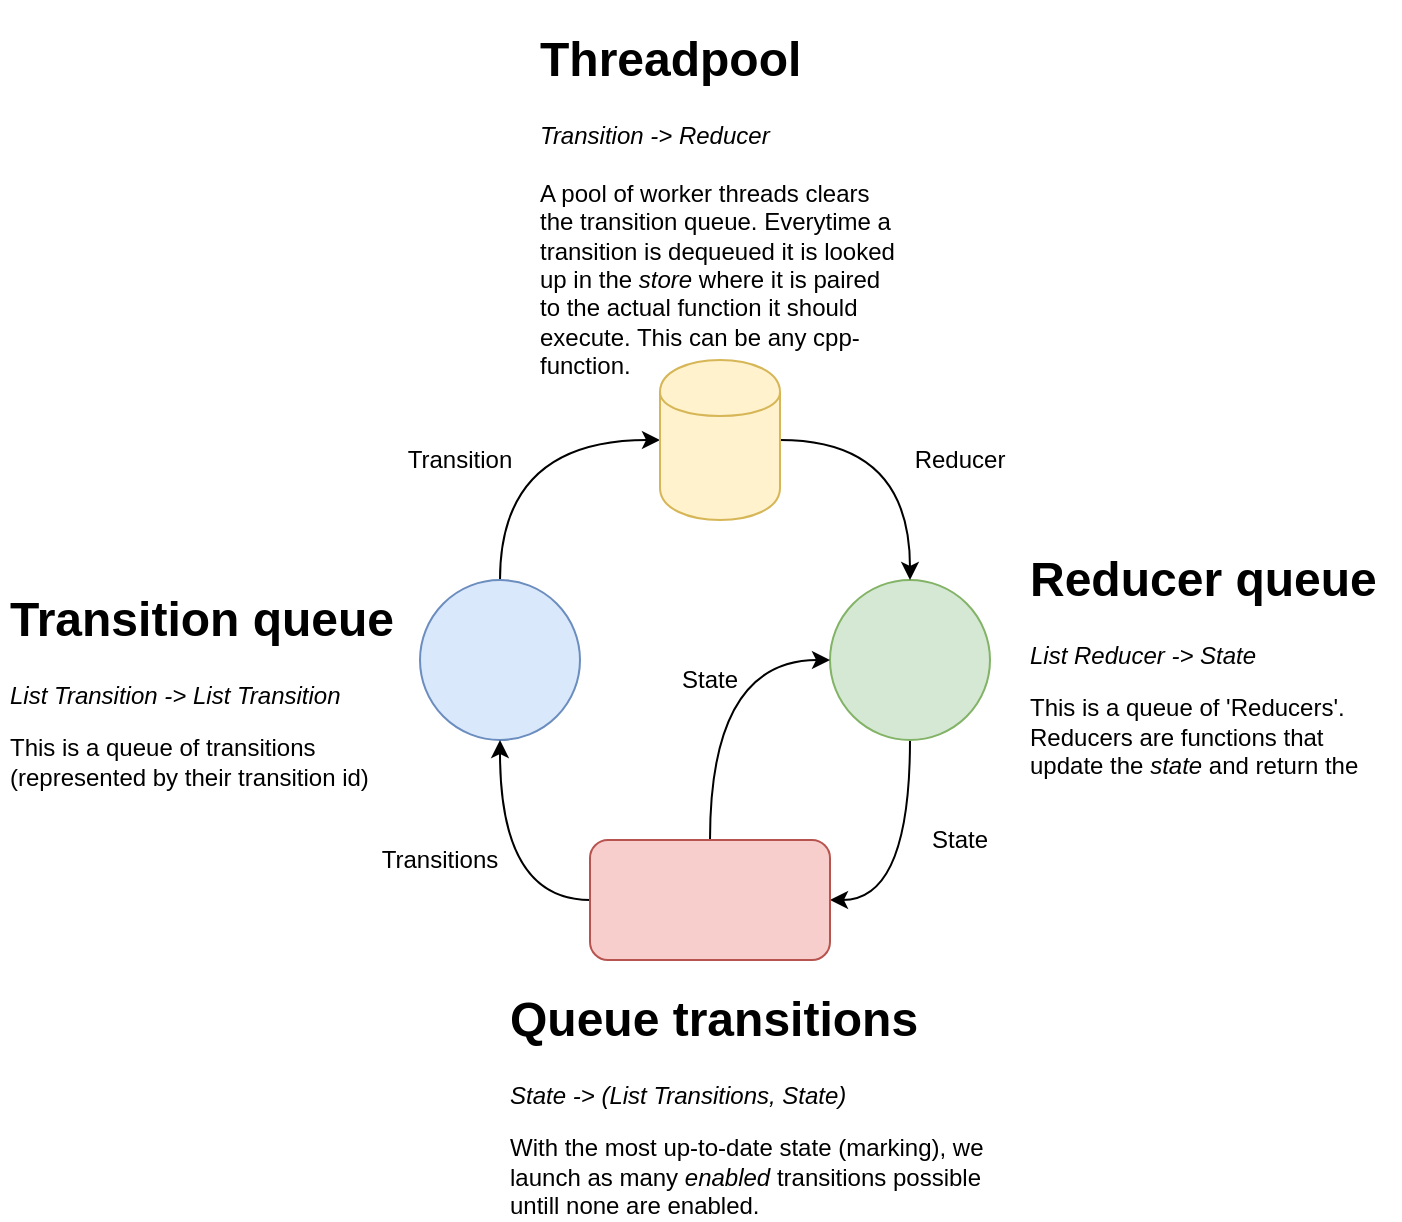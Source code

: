 <mxfile version="13.0.3" type="device"><diagram id="xcK6vMECu_Pod034k29O" name="Page-1"><mxGraphModel dx="498" dy="837" grid="1" gridSize="10" guides="1" tooltips="1" connect="1" arrows="1" fold="1" page="1" pageScale="1" pageWidth="850" pageHeight="1100" math="0" shadow="0"><root><mxCell id="0"/><mxCell id="1" parent="0"/><mxCell id="nUHTBr9aYNx-pcQYzwJb-15" style="edgeStyle=orthogonalEdgeStyle;curved=1;rounded=0;orthogonalLoop=1;jettySize=auto;html=1;exitX=0.5;exitY=0;exitDx=0;exitDy=0;entryX=0;entryY=0.5;entryDx=0;entryDy=0;" edge="1" parent="1" source="nUHTBr9aYNx-pcQYzwJb-1" target="nUHTBr9aYNx-pcQYzwJb-3"><mxGeometry relative="1" as="geometry"/></mxCell><mxCell id="nUHTBr9aYNx-pcQYzwJb-1" value="" style="ellipse;whiteSpace=wrap;html=1;aspect=fixed;fillColor=#dae8fc;strokeColor=#6c8ebf;" vertex="1" parent="1"><mxGeometry x="210" y="370" width="80" height="80" as="geometry"/></mxCell><mxCell id="nUHTBr9aYNx-pcQYzwJb-16" style="edgeStyle=orthogonalEdgeStyle;curved=1;rounded=0;orthogonalLoop=1;jettySize=auto;html=1;exitX=0.5;exitY=1;exitDx=0;exitDy=0;entryX=1;entryY=0.5;entryDx=0;entryDy=0;" edge="1" parent="1" source="nUHTBr9aYNx-pcQYzwJb-2" target="nUHTBr9aYNx-pcQYzwJb-7"><mxGeometry relative="1" as="geometry"/></mxCell><mxCell id="nUHTBr9aYNx-pcQYzwJb-2" value="" style="ellipse;whiteSpace=wrap;html=1;aspect=fixed;fillColor=#d5e8d4;strokeColor=#82b366;" vertex="1" parent="1"><mxGeometry x="415" y="370" width="80" height="80" as="geometry"/></mxCell><mxCell id="nUHTBr9aYNx-pcQYzwJb-14" style="edgeStyle=orthogonalEdgeStyle;rounded=0;orthogonalLoop=1;jettySize=auto;html=1;exitX=1;exitY=0.5;exitDx=0;exitDy=0;entryX=0.5;entryY=0;entryDx=0;entryDy=0;curved=1;" edge="1" parent="1" source="nUHTBr9aYNx-pcQYzwJb-3" target="nUHTBr9aYNx-pcQYzwJb-2"><mxGeometry relative="1" as="geometry"/></mxCell><mxCell id="nUHTBr9aYNx-pcQYzwJb-3" value="" style="shape=cylinder;whiteSpace=wrap;html=1;boundedLbl=1;backgroundOutline=1;fillColor=#fff2cc;strokeColor=#d6b656;" vertex="1" parent="1"><mxGeometry x="330" y="260" width="60" height="80" as="geometry"/></mxCell><mxCell id="nUHTBr9aYNx-pcQYzwJb-4" value="&lt;h1&gt;Transition queue&lt;/h1&gt;&lt;p&gt;&lt;i&gt;List Transition -&amp;gt; List Transition&amp;nbsp;&lt;/i&gt;&lt;/p&gt;&lt;p&gt;This is a queue of transitions (represented by their transition id)&lt;/p&gt;" style="text;html=1;strokeColor=none;fillColor=none;spacing=5;spacingTop=-20;whiteSpace=wrap;overflow=hidden;rounded=0;" vertex="1" parent="1"><mxGeometry y="370" width="230" height="120" as="geometry"/></mxCell><mxCell id="nUHTBr9aYNx-pcQYzwJb-5" value="&lt;h1&gt;Reducer queue&lt;/h1&gt;&lt;p&gt;&lt;i&gt;List Reducer -&amp;gt; State&lt;/i&gt;&lt;/p&gt;&lt;p&gt;This is a queue of 'Reducers'. Reducers are functions that update the &lt;i&gt;state&lt;/i&gt;&amp;nbsp;and return the new state.&amp;nbsp;&lt;/p&gt;" style="text;html=1;strokeColor=none;fillColor=none;spacing=5;spacingTop=-20;whiteSpace=wrap;overflow=hidden;rounded=0;" vertex="1" parent="1"><mxGeometry x="510" y="350" width="190" height="120" as="geometry"/></mxCell><mxCell id="nUHTBr9aYNx-pcQYzwJb-6" value="&lt;h1&gt;Threadpool&lt;/h1&gt;&lt;div&gt;&lt;span&gt;&lt;i&gt;Transition -&amp;gt; Reducer&lt;/i&gt;&lt;/span&gt;&lt;/div&gt;&lt;div&gt;&lt;span&gt;&lt;br&gt;&lt;/span&gt;&lt;/div&gt;&lt;div&gt;&lt;span&gt;A pool of worker threads clears the transition queue. Everytime a transition is dequeued it is looked up in the &lt;i&gt;store&lt;/i&gt;&amp;nbsp;where it is paired to the actual function it should execute. This can be any cpp-function.&lt;/span&gt;&lt;/div&gt;" style="text;html=1;strokeColor=none;fillColor=none;spacing=5;spacingTop=-20;whiteSpace=wrap;overflow=hidden;rounded=0;" vertex="1" parent="1"><mxGeometry x="265" y="90" width="190" height="180" as="geometry"/></mxCell><mxCell id="nUHTBr9aYNx-pcQYzwJb-17" style="edgeStyle=orthogonalEdgeStyle;curved=1;rounded=0;orthogonalLoop=1;jettySize=auto;html=1;exitX=0;exitY=0.5;exitDx=0;exitDy=0;entryX=0.5;entryY=1;entryDx=0;entryDy=0;" edge="1" parent="1" source="nUHTBr9aYNx-pcQYzwJb-7" target="nUHTBr9aYNx-pcQYzwJb-1"><mxGeometry relative="1" as="geometry"/></mxCell><mxCell id="nUHTBr9aYNx-pcQYzwJb-20" style="edgeStyle=orthogonalEdgeStyle;curved=1;rounded=0;orthogonalLoop=1;jettySize=auto;html=1;exitX=0.5;exitY=0;exitDx=0;exitDy=0;entryX=0;entryY=0.5;entryDx=0;entryDy=0;" edge="1" parent="1" source="nUHTBr9aYNx-pcQYzwJb-7" target="nUHTBr9aYNx-pcQYzwJb-2"><mxGeometry relative="1" as="geometry"/></mxCell><mxCell id="nUHTBr9aYNx-pcQYzwJb-7" value="" style="rounded=1;whiteSpace=wrap;html=1;fillColor=#f8cecc;strokeColor=#b85450;" vertex="1" parent="1"><mxGeometry x="295" y="500" width="120" height="60" as="geometry"/></mxCell><mxCell id="nUHTBr9aYNx-pcQYzwJb-11" value="&lt;h1&gt;Queue transitions&lt;/h1&gt;&lt;p&gt;&lt;i&gt;State -&amp;gt; (List Transitions, State)&amp;nbsp;&lt;/i&gt;&lt;/p&gt;&lt;p&gt;With the most up-to-date state (marking), we launch as many &lt;i&gt;enabled&lt;/i&gt; transitions possible untill none are enabled.&lt;/p&gt;" style="text;html=1;strokeColor=none;fillColor=none;spacing=5;spacingTop=-20;whiteSpace=wrap;overflow=hidden;rounded=0;" vertex="1" parent="1"><mxGeometry x="250" y="570" width="250" height="120" as="geometry"/></mxCell><mxCell id="nUHTBr9aYNx-pcQYzwJb-21" value="Transitions" style="text;html=1;strokeColor=none;fillColor=none;align=center;verticalAlign=middle;whiteSpace=wrap;rounded=0;" vertex="1" parent="1"><mxGeometry x="200" y="500" width="40" height="20" as="geometry"/></mxCell><mxCell id="nUHTBr9aYNx-pcQYzwJb-22" value="Transition" style="text;html=1;strokeColor=none;fillColor=none;align=center;verticalAlign=middle;whiteSpace=wrap;rounded=0;" vertex="1" parent="1"><mxGeometry x="210" y="300" width="40" height="20" as="geometry"/></mxCell><mxCell id="nUHTBr9aYNx-pcQYzwJb-23" value="Reducer" style="text;html=1;strokeColor=none;fillColor=none;align=center;verticalAlign=middle;whiteSpace=wrap;rounded=0;" vertex="1" parent="1"><mxGeometry x="460" y="300" width="40" height="20" as="geometry"/></mxCell><mxCell id="nUHTBr9aYNx-pcQYzwJb-24" value="State" style="text;html=1;strokeColor=none;fillColor=none;align=center;verticalAlign=middle;whiteSpace=wrap;rounded=0;" vertex="1" parent="1"><mxGeometry x="460" y="490" width="40" height="20" as="geometry"/></mxCell><mxCell id="nUHTBr9aYNx-pcQYzwJb-25" value="State" style="text;html=1;strokeColor=none;fillColor=none;align=center;verticalAlign=middle;whiteSpace=wrap;rounded=0;" vertex="1" parent="1"><mxGeometry x="335" y="410" width="40" height="20" as="geometry"/></mxCell></root></mxGraphModel></diagram></mxfile>